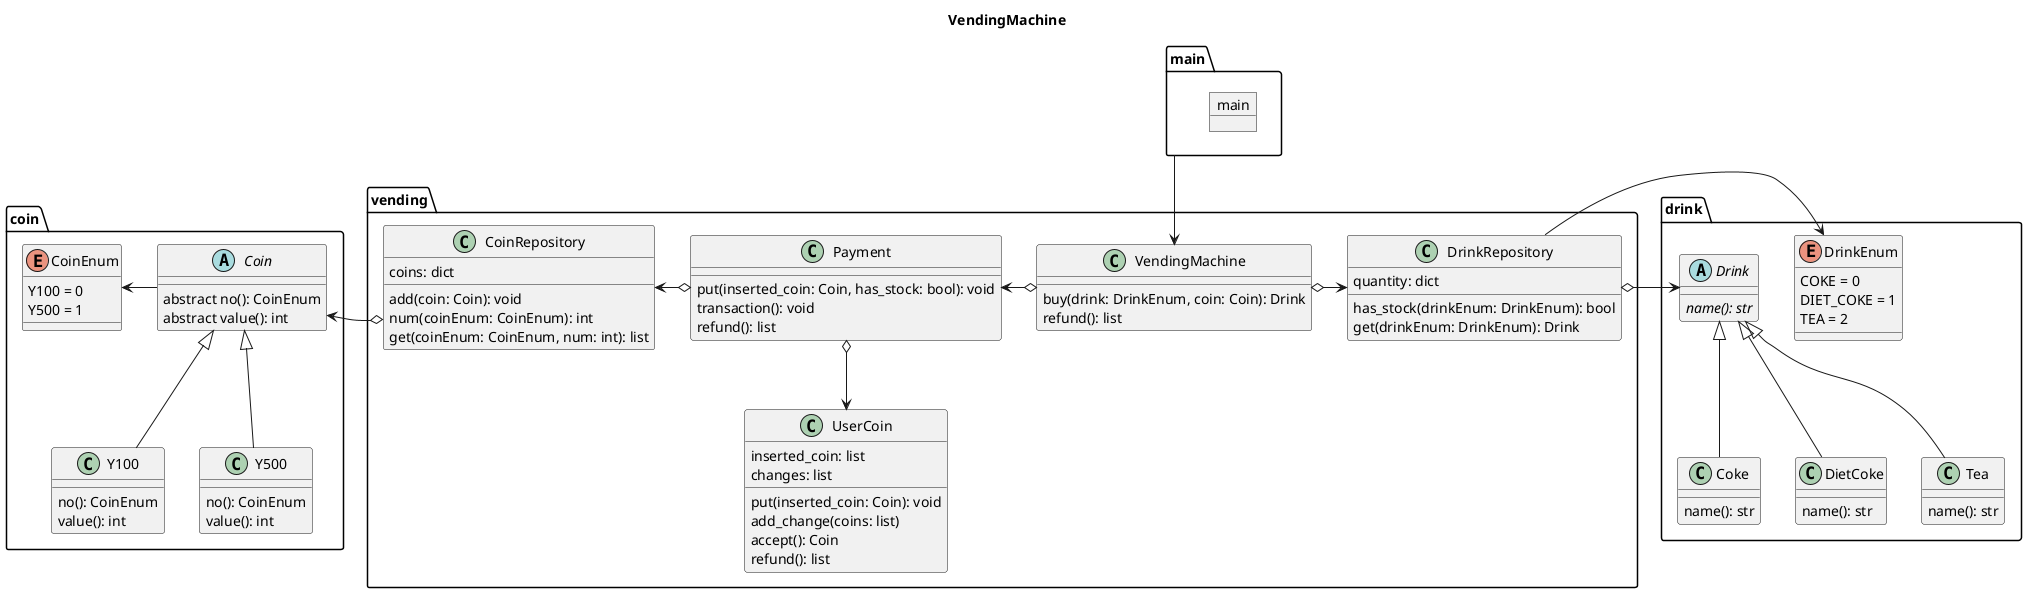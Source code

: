 @startuml

title VendingMachine

package main {
    object main {
    }
}

package drink {

    enum DrinkEnum {
        COKE = 0
        DIET_COKE = 1
        TEA = 2
    }

    abstract class Drink {
        {abstract} name(): str
    }

    class Coke {
        name(): str
    }

    class DietCoke {
        name(): str
    }

    class Tea {
        name(): str
    }

    Coke -up-|> Drink
    DietCoke -up-|> Drink
    Tea -up-|> Drink
}

package coin {

    enum CoinEnum {
        Y100 = 0
        Y500 = 1
    }

    abstract class Coin {
        abstract no(): CoinEnum
        abstract value(): int
    }

    Coin -left-> CoinEnum

    class Y100 {
        no(): CoinEnum
        value(): int
    }

    class Y500 {
        no(): CoinEnum
        value(): int
    }

    Y100 -up-|> Coin
    Y500 -up-|> Coin
}

package vending {

    class VendingMachine {
        buy(drink: DrinkEnum, coin: Coin): Drink
        refund(): list
    }

    class DrinkRepository {
        quantity: dict
        has_stock(drinkEnum: DrinkEnum): bool
        get(drinkEnum: DrinkEnum): Drink
    }

    VendingMachine o-right-> DrinkRepository
    DrinkRepository -right-> DrinkEnum
    DrinkRepository o-right-> Drink

    class Payment {
        put(inserted_coin: Coin, has_stock: bool): void
        transaction(): void
        refund(): list
    }

    VendingMachine o-left-> Payment
    Payment o-down-> UserCoin

    class UserCoin {
        inserted_coin: list
        changes: list
        put(inserted_coin: Coin): void
        add_change(coins: list)
        accept(): Coin
        refund(): list
    }

    class CoinRepository {
        coins: dict
        add(coin: Coin): void
        num(coinEnum: CoinEnum): int
        get(coinEnum: CoinEnum, num: int): list
    }

    Payment o-left-> CoinRepository
}

main --> VendingMachine
CoinRepository o-left-> Coin


@enduml
